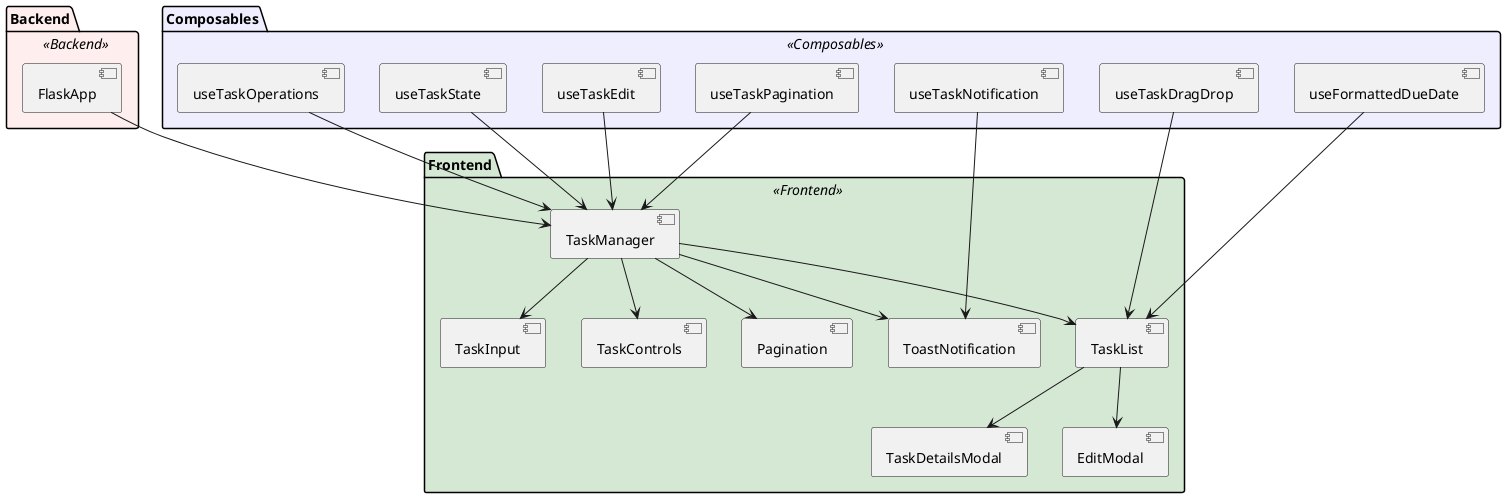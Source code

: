 @startuml
skinparam package {
  BackgroundColor<<Frontend>> #D5E8D4
  BackgroundColor<<Composables>> #EEEEFF
  BackgroundColor<<Backend>> #FFEEEE
}

package "Frontend" <<Frontend>> {
  [TaskManager] --> [TaskInput]
  [TaskManager] --> [TaskList]
  [TaskManager] --> [TaskControls]
  [TaskManager] --> [Pagination]
  [TaskManager] --> [ToastNotification]
  [TaskList] --> [TaskDetailsModal]
  [TaskList] --> [EditModal]
}

package "Composables" <<Composables>> {
  [useTaskState] --> [TaskManager]
  [useTaskOperations] --> [TaskManager]
  [useTaskPagination] --> [TaskManager]
  [useTaskEdit] --> [TaskManager]
  [useTaskNotification] --> [ToastNotification]
  [useTaskDragDrop] --> [TaskList]
  [useFormattedDueDate] --> [TaskList]
}

package "Backend" <<Backend>> {
  [FlaskApp] --> [TaskManager]
}
@enduml
